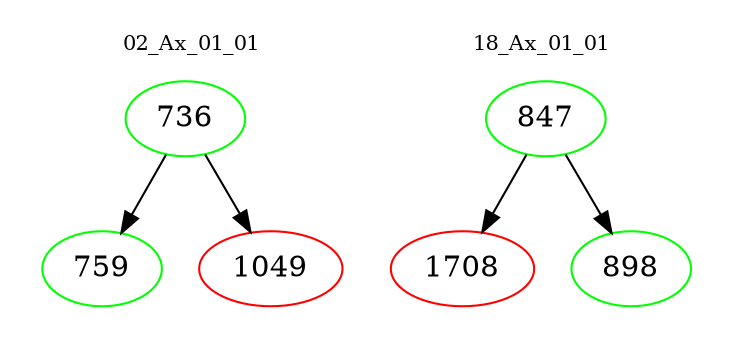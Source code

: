 digraph{
subgraph cluster_0 {
color = white
label = "02_Ax_01_01";
fontsize=10;
T0_736 [label="736", color="green"]
T0_736 -> T0_759 [color="black"]
T0_759 [label="759", color="green"]
T0_736 -> T0_1049 [color="black"]
T0_1049 [label="1049", color="red"]
}
subgraph cluster_1 {
color = white
label = "18_Ax_01_01";
fontsize=10;
T1_847 [label="847", color="green"]
T1_847 -> T1_1708 [color="black"]
T1_1708 [label="1708", color="red"]
T1_847 -> T1_898 [color="black"]
T1_898 [label="898", color="green"]
}
}
